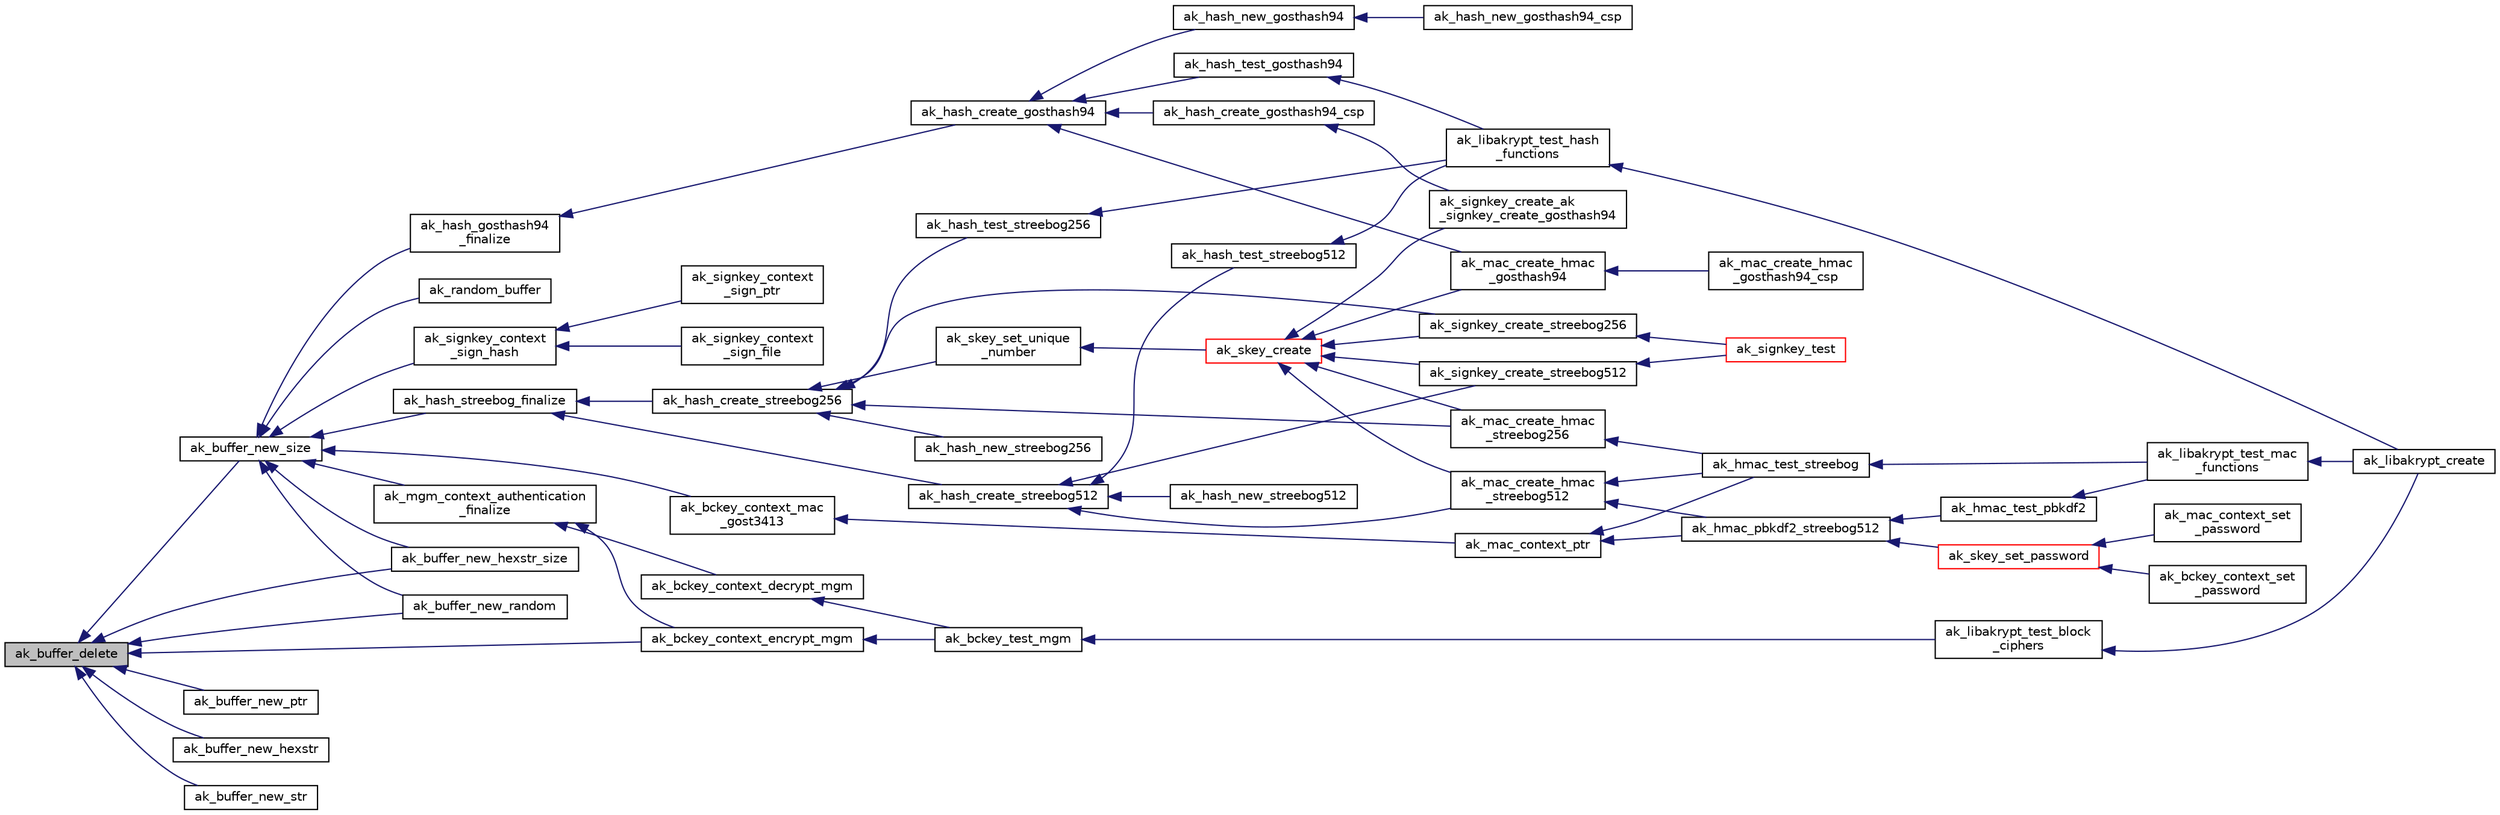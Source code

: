 digraph "ak_buffer_delete"
{
  edge [fontname="Helvetica",fontsize="10",labelfontname="Helvetica",labelfontsize="10"];
  node [fontname="Helvetica",fontsize="10",shape=record];
  rankdir="LR";
  Node1 [label="ak_buffer_delete",height=0.2,width=0.4,color="black", fillcolor="grey75", style="filled", fontcolor="black"];
  Node1 -> Node2 [dir="back",color="midnightblue",fontsize="10",style="solid",fontname="Helvetica"];
  Node2 [label="ak_bckey_context_encrypt_mgm",height=0.2,width=0.4,color="black", fillcolor="white", style="filled",URL="$ak__aead_8h.html#aa419c6d4fff6ded25201ca414e35a3c4",tooltip="Зашифрование данных в режиме MGM с одновременной выработкой имитовставки. "];
  Node2 -> Node3 [dir="back",color="midnightblue",fontsize="10",style="solid",fontname="Helvetica"];
  Node3 [label="ak_bckey_test_mgm",height=0.2,width=0.4,color="black", fillcolor="white", style="filled",URL="$ak__aead_8h.html#a6447348dcbe26bf5823c1493d761816f",tooltip="Тестирование корректной работы режима блочного шифрования с одновременной выработкой имитовставки..."];
  Node3 -> Node4 [dir="back",color="midnightblue",fontsize="10",style="solid",fontname="Helvetica"];
  Node4 [label="ak_libakrypt_test_block\l_ciphers",height=0.2,width=0.4,color="black", fillcolor="white", style="filled",URL="$ak__libakrypt_8c.html#abf5c8b06ef1f02d3311cebe8625fa68d",tooltip="Функция проверяет корректность реализации блочных шифрова и режимов их использования. "];
  Node4 -> Node5 [dir="back",color="midnightblue",fontsize="10",style="solid",fontname="Helvetica"];
  Node5 [label="ak_libakrypt_create",height=0.2,width=0.4,color="black", fillcolor="white", style="filled",URL="$libakrypt_8h.html#a3f840f1a40839f867ba729aa1c5d67b8",tooltip="Функция инициализации и тестирования криптографических механизмов библиотеки. "];
  Node1 -> Node6 [dir="back",color="midnightblue",fontsize="10",style="solid",fontname="Helvetica"];
  Node6 [label="ak_buffer_new_ptr",height=0.2,width=0.4,color="black", fillcolor="white", style="filled",URL="$libakrypt_8h.html#a680067409acb70237b6905501c820bce",tooltip="Создание буффера с данными. "];
  Node1 -> Node7 [dir="back",color="midnightblue",fontsize="10",style="solid",fontname="Helvetica"];
  Node7 [label="ak_buffer_new_hexstr",height=0.2,width=0.4,color="black", fillcolor="white", style="filled",URL="$libakrypt_8h.html#a89bf7a596eca686c7e94e05c990e6770",tooltip="Создание буффера с данными, записанными в шестнадцатеричном виде. "];
  Node1 -> Node8 [dir="back",color="midnightblue",fontsize="10",style="solid",fontname="Helvetica"];
  Node8 [label="ak_buffer_new_hexstr_size",height=0.2,width=0.4,color="black", fillcolor="white", style="filled",URL="$libakrypt_8h.html#a140df6cc6fc9c3e1f7ef4fb18967da73",tooltip="Создание буффера заданной длины с данными, записанными в шестнадцатеричном виде. "];
  Node1 -> Node9 [dir="back",color="midnightblue",fontsize="10",style="solid",fontname="Helvetica"];
  Node9 [label="ak_buffer_new_str",height=0.2,width=0.4,color="black", fillcolor="white", style="filled",URL="$libakrypt_8h.html#a63eb470afe260088805268971f843e11",tooltip="Создание буффера, содержащего строку символов, оканчивающуюся нулем. "];
  Node1 -> Node10 [dir="back",color="midnightblue",fontsize="10",style="solid",fontname="Helvetica"];
  Node10 [label="ak_buffer_new_size",height=0.2,width=0.4,color="black", fillcolor="white", style="filled",URL="$libakrypt_8h.html#a0a5a23b376be74368826fbe7857cc48f",tooltip="Создание буффера заданного размера. "];
  Node10 -> Node11 [dir="back",color="midnightblue",fontsize="10",style="solid",fontname="Helvetica"];
  Node11 [label="ak_mgm_context_authentication\l_finalize",height=0.2,width=0.4,color="black", fillcolor="white", style="filled",URL="$ak__aead_8h.html#a0b08747c2ce93dac18d37ac0adc1bbf0",tooltip="Завершение действий и вычисление имитовставки. "];
  Node11 -> Node2 [dir="back",color="midnightblue",fontsize="10",style="solid",fontname="Helvetica"];
  Node11 -> Node12 [dir="back",color="midnightblue",fontsize="10",style="solid",fontname="Helvetica"];
  Node12 [label="ak_bckey_context_decrypt_mgm",height=0.2,width=0.4,color="black", fillcolor="white", style="filled",URL="$ak__aead_8h.html#a26feed21c6096fd7216acd19e5e7896e",tooltip="Расшифрование данных в режиме MGM с одновременной проверкой имитовставки. "];
  Node12 -> Node3 [dir="back",color="midnightblue",fontsize="10",style="solid",fontname="Helvetica"];
  Node10 -> Node13 [dir="back",color="midnightblue",fontsize="10",style="solid",fontname="Helvetica"];
  Node13 [label="ak_bckey_context_mac\l_gost3413",height=0.2,width=0.4,color="black", fillcolor="white", style="filled",URL="$ak__bckey_8h.html#a4711665d67e0a95a7455e64b0bb8f9e1",tooltip="Вычисление имитовставки от заданной области данных. "];
  Node13 -> Node14 [dir="back",color="midnightblue",fontsize="10",style="solid",fontname="Helvetica"];
  Node14 [label="ak_mac_context_ptr",height=0.2,width=0.4,color="black", fillcolor="white", style="filled",URL="$ak__mac_8h.html#af41f382fd1355e482d3d5e1e973e6c4f",tooltip="Вычисление имитовставки для заданной области памяти известной длины. "];
  Node14 -> Node15 [dir="back",color="midnightblue",fontsize="10",style="solid",fontname="Helvetica"];
  Node15 [label="ak_hmac_pbkdf2_streebog512",height=0.2,width=0.4,color="black", fillcolor="white", style="filled",URL="$ak__mac_8h.html#a3620123e05a306ef7b6082fb9d26addb",tooltip="Развертка ключевого вектора из пароля (согласно Р 50.1.111-2016, раздел 4) "];
  Node15 -> Node16 [dir="back",color="midnightblue",fontsize="10",style="solid",fontname="Helvetica"];
  Node16 [label="ak_hmac_test_pbkdf2",height=0.2,width=0.4,color="black", fillcolor="white", style="filled",URL="$ak__mac_8h.html#afd16a5884331c3223c9f9cb0b61c8a4f",tooltip="Тестирование алгоритма PBKDF2, регламентируемого Р 50.1.113-2016. "];
  Node16 -> Node17 [dir="back",color="midnightblue",fontsize="10",style="solid",fontname="Helvetica"];
  Node17 [label="ak_libakrypt_test_mac\l_functions",height=0.2,width=0.4,color="black", fillcolor="white", style="filled",URL="$ak__libakrypt_8c.html#a84835e08912ca25d9ab280099ef0e00c",tooltip="Функция проверяет корректность реализации алгоритмов выработки имитовставки "];
  Node17 -> Node5 [dir="back",color="midnightblue",fontsize="10",style="solid",fontname="Helvetica"];
  Node15 -> Node18 [dir="back",color="midnightblue",fontsize="10",style="solid",fontname="Helvetica"];
  Node18 [label="ak_skey_set_password",height=0.2,width=0.4,color="red", fillcolor="white", style="filled",URL="$ak__skey_8h.html#a85f95aca3e0442a1a739610b8770ae1a",tooltip="Присвоение секретному ключу значения, выработанного из пароля "];
  Node18 -> Node19 [dir="back",color="midnightblue",fontsize="10",style="solid",fontname="Helvetica"];
  Node19 [label="ak_bckey_context_set\l_password",height=0.2,width=0.4,color="black", fillcolor="white", style="filled",URL="$ak__bckey_8h.html#a83be28c0c80a77b874d8559c497ee413",tooltip="Присвоение контексту ключа алгоритма блочного шифрования значения, выработанного из пароля..."];
  Node18 -> Node20 [dir="back",color="midnightblue",fontsize="10",style="solid",fontname="Helvetica"];
  Node20 [label="ak_mac_context_set\l_password",height=0.2,width=0.4,color="black", fillcolor="white", style="filled",URL="$ak__mac_8h.html#aaa8bd2ebae847aba4941f1fe603c56c7",tooltip="Присвоение контексту ключа алгоритма выработки имитовставки значения, выработанного из пароля..."];
  Node14 -> Node21 [dir="back",color="midnightblue",fontsize="10",style="solid",fontname="Helvetica"];
  Node21 [label="ak_hmac_test_streebog",height=0.2,width=0.4,color="black", fillcolor="white", style="filled",URL="$ak__mac_8h.html#ab268cd15fc2eba52baa09ea5ce34fc83",tooltip="Тестирование алгоритмов выработки имитовставки hmac с отечественными функциями хеширования. "];
  Node21 -> Node17 [dir="back",color="midnightblue",fontsize="10",style="solid",fontname="Helvetica"];
  Node10 -> Node8 [dir="back",color="midnightblue",fontsize="10",style="solid",fontname="Helvetica"];
  Node10 -> Node22 [dir="back",color="midnightblue",fontsize="10",style="solid",fontname="Helvetica"];
  Node22 [label="ak_buffer_new_random",height=0.2,width=0.4,color="black", fillcolor="white", style="filled",URL="$ak__buffer_8h.html#af5711ed1418af37ce3a94407208b62f3",tooltip="Функция создает буффер заданный длины со случайными значениями. "];
  Node10 -> Node23 [dir="back",color="midnightblue",fontsize="10",style="solid",fontname="Helvetica"];
  Node23 [label="ak_hash_gosthash94\l_finalize",height=0.2,width=0.4,color="black", fillcolor="white", style="filled",URL="$ak__gosthash_8c.html#a391bf02647ac2dbb7e6ca7ea0e1a8946"];
  Node23 -> Node24 [dir="back",color="midnightblue",fontsize="10",style="solid",fontname="Helvetica"];
  Node24 [label="ak_hash_create_gosthash94",height=0.2,width=0.4,color="black", fillcolor="white", style="filled",URL="$ak__hash_8h.html#a9a826ab9e2a066366148052366dede2a",tooltip="Инициализация контекста функции бесключевого хеширования ГОСТ Р 34.11-94. "];
  Node24 -> Node25 [dir="back",color="midnightblue",fontsize="10",style="solid",fontname="Helvetica"];
  Node25 [label="ak_hash_create_gosthash94_csp",height=0.2,width=0.4,color="black", fillcolor="white", style="filled",URL="$ak__hash_8h.html#ab2c111fe5de0eb339d83a28ebcce55ad",tooltip="Инициализация контекста функции бесключевого хеширования ГОСТ Р 34.11-94 с таблицами замен из RFC 435..."];
  Node25 -> Node26 [dir="back",color="midnightblue",fontsize="10",style="solid",fontname="Helvetica"];
  Node26 [label="ak_signkey_create_ak\l_signkey_create_gosthash94",height=0.2,width=0.4,color="black", fillcolor="white", style="filled",URL="$ak__sign_8c.html#ab41c7a5de3fd53204024124911c6bcb3"];
  Node24 -> Node27 [dir="back",color="midnightblue",fontsize="10",style="solid",fontname="Helvetica"];
  Node27 [label="ak_hash_test_gosthash94",height=0.2,width=0.4,color="black", fillcolor="white", style="filled",URL="$ak__hash_8h.html#a2d8b94bc0ca5535c982d9f999b41ff05",tooltip="Проверка корректной работы функции хеширования ГОСТ Р 34.11-94. "];
  Node27 -> Node28 [dir="back",color="midnightblue",fontsize="10",style="solid",fontname="Helvetica"];
  Node28 [label="ak_libakrypt_test_hash\l_functions",height=0.2,width=0.4,color="black", fillcolor="white", style="filled",URL="$ak__libakrypt_8c.html#ab12e34c59af186f76114be6aa91a3a54",tooltip="Функция проверяет корректность реализации алгоритмов хеширования "];
  Node28 -> Node5 [dir="back",color="midnightblue",fontsize="10",style="solid",fontname="Helvetica"];
  Node24 -> Node29 [dir="back",color="midnightblue",fontsize="10",style="solid",fontname="Helvetica"];
  Node29 [label="ak_hash_new_gosthash94",height=0.2,width=0.4,color="black", fillcolor="white", style="filled",URL="$libakrypt_8h.html#a9e050b9bdcf3fb28b7722b4509098f3f",tooltip="Создание дескриптора функции хеширования ГОСТ Р 34.11-94 с заданными таблицами замен. "];
  Node29 -> Node30 [dir="back",color="midnightblue",fontsize="10",style="solid",fontname="Helvetica"];
  Node30 [label="ak_hash_new_gosthash94_csp",height=0.2,width=0.4,color="black", fillcolor="white", style="filled",URL="$libakrypt_8h.html#ae57de30d80d6a08d239c23d437031e32",tooltip="Создание дескриптора функции хеширования ГОСТ Р 34.11-94 с таблицами замен из CSP. "];
  Node24 -> Node31 [dir="back",color="midnightblue",fontsize="10",style="solid",fontname="Helvetica"];
  Node31 [label="ak_mac_create_hmac\l_gosthash94",height=0.2,width=0.4,color="black", fillcolor="white", style="filled",URL="$ak__mac_8h.html#a9fcc5ec7353b4083c710df81a1b84b9d",tooltip="Инициализация ключа алгоритма выработки имитовставки hmac на основе gosthash94. "];
  Node31 -> Node32 [dir="back",color="midnightblue",fontsize="10",style="solid",fontname="Helvetica"];
  Node32 [label="ak_mac_create_hmac\l_gosthash94_csp",height=0.2,width=0.4,color="black", fillcolor="white", style="filled",URL="$ak__mac_8h.html#a27be4dbff70e4546d5e0d4b62bd322c4",tooltip="Инициализация ключа алгоритма выработки имитовставки hmac на основе gosthash94 с таблицами из RFC 435..."];
  Node10 -> Node33 [dir="back",color="midnightblue",fontsize="10",style="solid",fontname="Helvetica"];
  Node33 [label="ak_random_buffer",height=0.2,width=0.4,color="black", fillcolor="white", style="filled",URL="$libakrypt_8h.html#a86b88090a65c5f0ef2a95633856b6a62",tooltip="Создание буффера заданного размера со случайными данными. "];
  Node10 -> Node34 [dir="back",color="midnightblue",fontsize="10",style="solid",fontname="Helvetica"];
  Node34 [label="ak_signkey_context\l_sign_hash",height=0.2,width=0.4,color="black", fillcolor="white", style="filled",URL="$ak__sign_8h.html#a084d8e8f975fe11706ddd74582961588",tooltip="Выработка электронной подписи для вычисленного заранее значения хеш-функции. "];
  Node34 -> Node35 [dir="back",color="midnightblue",fontsize="10",style="solid",fontname="Helvetica"];
  Node35 [label="ak_signkey_context\l_sign_ptr",height=0.2,width=0.4,color="black", fillcolor="white", style="filled",URL="$ak__sign_8h.html#a6cf3030135b040542dc429e2816972bf",tooltip="Выработка электронной подписи для заданной области памяти. "];
  Node34 -> Node36 [dir="back",color="midnightblue",fontsize="10",style="solid",fontname="Helvetica"];
  Node36 [label="ak_signkey_context\l_sign_file",height=0.2,width=0.4,color="black", fillcolor="white", style="filled",URL="$ak__sign_8h.html#a9f193708b3158911311b858cb4aa37be",tooltip="Выработка электронной подписи для заданного файла. "];
  Node10 -> Node37 [dir="back",color="midnightblue",fontsize="10",style="solid",fontname="Helvetica"];
  Node37 [label="ak_hash_streebog_finalize",height=0.2,width=0.4,color="black", fillcolor="white", style="filled",URL="$ak__streebog_8c.html#a268d663ae1b4436b73f48afabc091463"];
  Node37 -> Node38 [dir="back",color="midnightblue",fontsize="10",style="solid",fontname="Helvetica"];
  Node38 [label="ak_hash_create_streebog256",height=0.2,width=0.4,color="black", fillcolor="white", style="filled",URL="$ak__streebog_8c.html#a8da86aee224582477a8e6fdb76e3b428",tooltip="Инициализация контекста функции бесключевого хеширования ГОСТ Р 34.11-2012 (Стрибог256). "];
  Node38 -> Node39 [dir="back",color="midnightblue",fontsize="10",style="solid",fontname="Helvetica"];
  Node39 [label="ak_hash_new_streebog256",height=0.2,width=0.4,color="black", fillcolor="white", style="filled",URL="$libakrypt_8h.html#a2c0085accdeb6a01fe58081123a6fd74",tooltip="Создание дескриптора функции хеширования ГОСТ Р 34.11-2012 (Стрибог256). "];
  Node38 -> Node40 [dir="back",color="midnightblue",fontsize="10",style="solid",fontname="Helvetica"];
  Node40 [label="ak_mac_create_hmac\l_streebog256",height=0.2,width=0.4,color="black", fillcolor="white", style="filled",URL="$ak__mac_8h.html#a7b5054dbede51842be81578073d41db4",tooltip="Инициализация ключа алгоритма выработки имитовставки hmac на основе streebog256. "];
  Node40 -> Node21 [dir="back",color="midnightblue",fontsize="10",style="solid",fontname="Helvetica"];
  Node38 -> Node41 [dir="back",color="midnightblue",fontsize="10",style="solid",fontname="Helvetica"];
  Node41 [label="ak_signkey_create_streebog256",height=0.2,width=0.4,color="black", fillcolor="white", style="filled",URL="$ak__sign_8h.html#a0bc2e07b6ca4e86fb80f1ffe76a0847d",tooltip="Инициализация контекста секретного ключа алгоритма ГОСТ Р 34.10-2012. "];
  Node41 -> Node42 [dir="back",color="midnightblue",fontsize="10",style="solid",fontname="Helvetica"];
  Node42 [label="ak_signkey_test",height=0.2,width=0.4,color="red", fillcolor="white", style="filled",URL="$ak__sign_8h.html#aa2df8858fc6d7214483e3c4a9e497c22",tooltip="Выполнение тестовых примеров для алгоритмов выработки и проверки электронной подписи ..."];
  Node38 -> Node43 [dir="back",color="midnightblue",fontsize="10",style="solid",fontname="Helvetica"];
  Node43 [label="ak_skey_set_unique\l_number",height=0.2,width=0.4,color="black", fillcolor="white", style="filled",URL="$ak__skey_8h.html#ae064191abae51af6d5d1633e38b4b4b7",tooltip="Присвоение секретному ключу уникального номера. "];
  Node43 -> Node44 [dir="back",color="midnightblue",fontsize="10",style="solid",fontname="Helvetica"];
  Node44 [label="ak_skey_create",height=0.2,width=0.4,color="red", fillcolor="white", style="filled",URL="$ak__skey_8h.html#a21b0a9607173e565d71052f2bca0a1cf",tooltip="Инициализация структуры секретного ключа. "];
  Node44 -> Node40 [dir="back",color="midnightblue",fontsize="10",style="solid",fontname="Helvetica"];
  Node44 -> Node45 [dir="back",color="midnightblue",fontsize="10",style="solid",fontname="Helvetica"];
  Node45 [label="ak_mac_create_hmac\l_streebog512",height=0.2,width=0.4,color="black", fillcolor="white", style="filled",URL="$ak__mac_8h.html#a1290048393b76c51d42dce8eac709d70",tooltip="Инициализация ключа алгоритма выработки имитовставки hmac на основе streebog512. "];
  Node45 -> Node15 [dir="back",color="midnightblue",fontsize="10",style="solid",fontname="Helvetica"];
  Node45 -> Node21 [dir="back",color="midnightblue",fontsize="10",style="solid",fontname="Helvetica"];
  Node44 -> Node31 [dir="back",color="midnightblue",fontsize="10",style="solid",fontname="Helvetica"];
  Node44 -> Node41 [dir="back",color="midnightblue",fontsize="10",style="solid",fontname="Helvetica"];
  Node44 -> Node46 [dir="back",color="midnightblue",fontsize="10",style="solid",fontname="Helvetica"];
  Node46 [label="ak_signkey_create_streebog512",height=0.2,width=0.4,color="black", fillcolor="white", style="filled",URL="$ak__sign_8h.html#a8392beef9b3823ee6e61999cb47eb3fe",tooltip="Инициализация контекста секретного ключа алгоритма ГОСТ Р 34.10-2012. "];
  Node46 -> Node42 [dir="back",color="midnightblue",fontsize="10",style="solid",fontname="Helvetica"];
  Node44 -> Node26 [dir="back",color="midnightblue",fontsize="10",style="solid",fontname="Helvetica"];
  Node38 -> Node47 [dir="back",color="midnightblue",fontsize="10",style="solid",fontname="Helvetica"];
  Node47 [label="ak_hash_test_streebog256",height=0.2,width=0.4,color="black", fillcolor="white", style="filled",URL="$ak__streebog_8c.html#ad983bee196e058428a1c10f88e7c3cc5",tooltip="Проверка корректной работы функции хеширования Стрибог-256. "];
  Node47 -> Node28 [dir="back",color="midnightblue",fontsize="10",style="solid",fontname="Helvetica"];
  Node37 -> Node48 [dir="back",color="midnightblue",fontsize="10",style="solid",fontname="Helvetica"];
  Node48 [label="ak_hash_create_streebog512",height=0.2,width=0.4,color="black", fillcolor="white", style="filled",URL="$ak__streebog_8c.html#a4bcaacf784b5885db42c1efe07151baa",tooltip="Инициализация контекста функции бесключевого хеширования ГОСТ Р 34.11-2012 (Стрибог512). "];
  Node48 -> Node49 [dir="back",color="midnightblue",fontsize="10",style="solid",fontname="Helvetica"];
  Node49 [label="ak_hash_new_streebog512",height=0.2,width=0.4,color="black", fillcolor="white", style="filled",URL="$libakrypt_8h.html#a40107ef7579f4d9b77b2cf13ea3e1da2",tooltip="Создание дескриптора функции хеширования ГОСТ Р 34.11-2012 (Стрибог512). "];
  Node48 -> Node45 [dir="back",color="midnightblue",fontsize="10",style="solid",fontname="Helvetica"];
  Node48 -> Node46 [dir="back",color="midnightblue",fontsize="10",style="solid",fontname="Helvetica"];
  Node48 -> Node50 [dir="back",color="midnightblue",fontsize="10",style="solid",fontname="Helvetica"];
  Node50 [label="ak_hash_test_streebog512",height=0.2,width=0.4,color="black", fillcolor="white", style="filled",URL="$ak__streebog_8c.html#ad5038d4e5eb380bb8b73b6b13eae6784",tooltip="Проверка корректной работы функции хеширования Стрибог-512. "];
  Node50 -> Node28 [dir="back",color="midnightblue",fontsize="10",style="solid",fontname="Helvetica"];
  Node1 -> Node22 [dir="back",color="midnightblue",fontsize="10",style="solid",fontname="Helvetica"];
}
